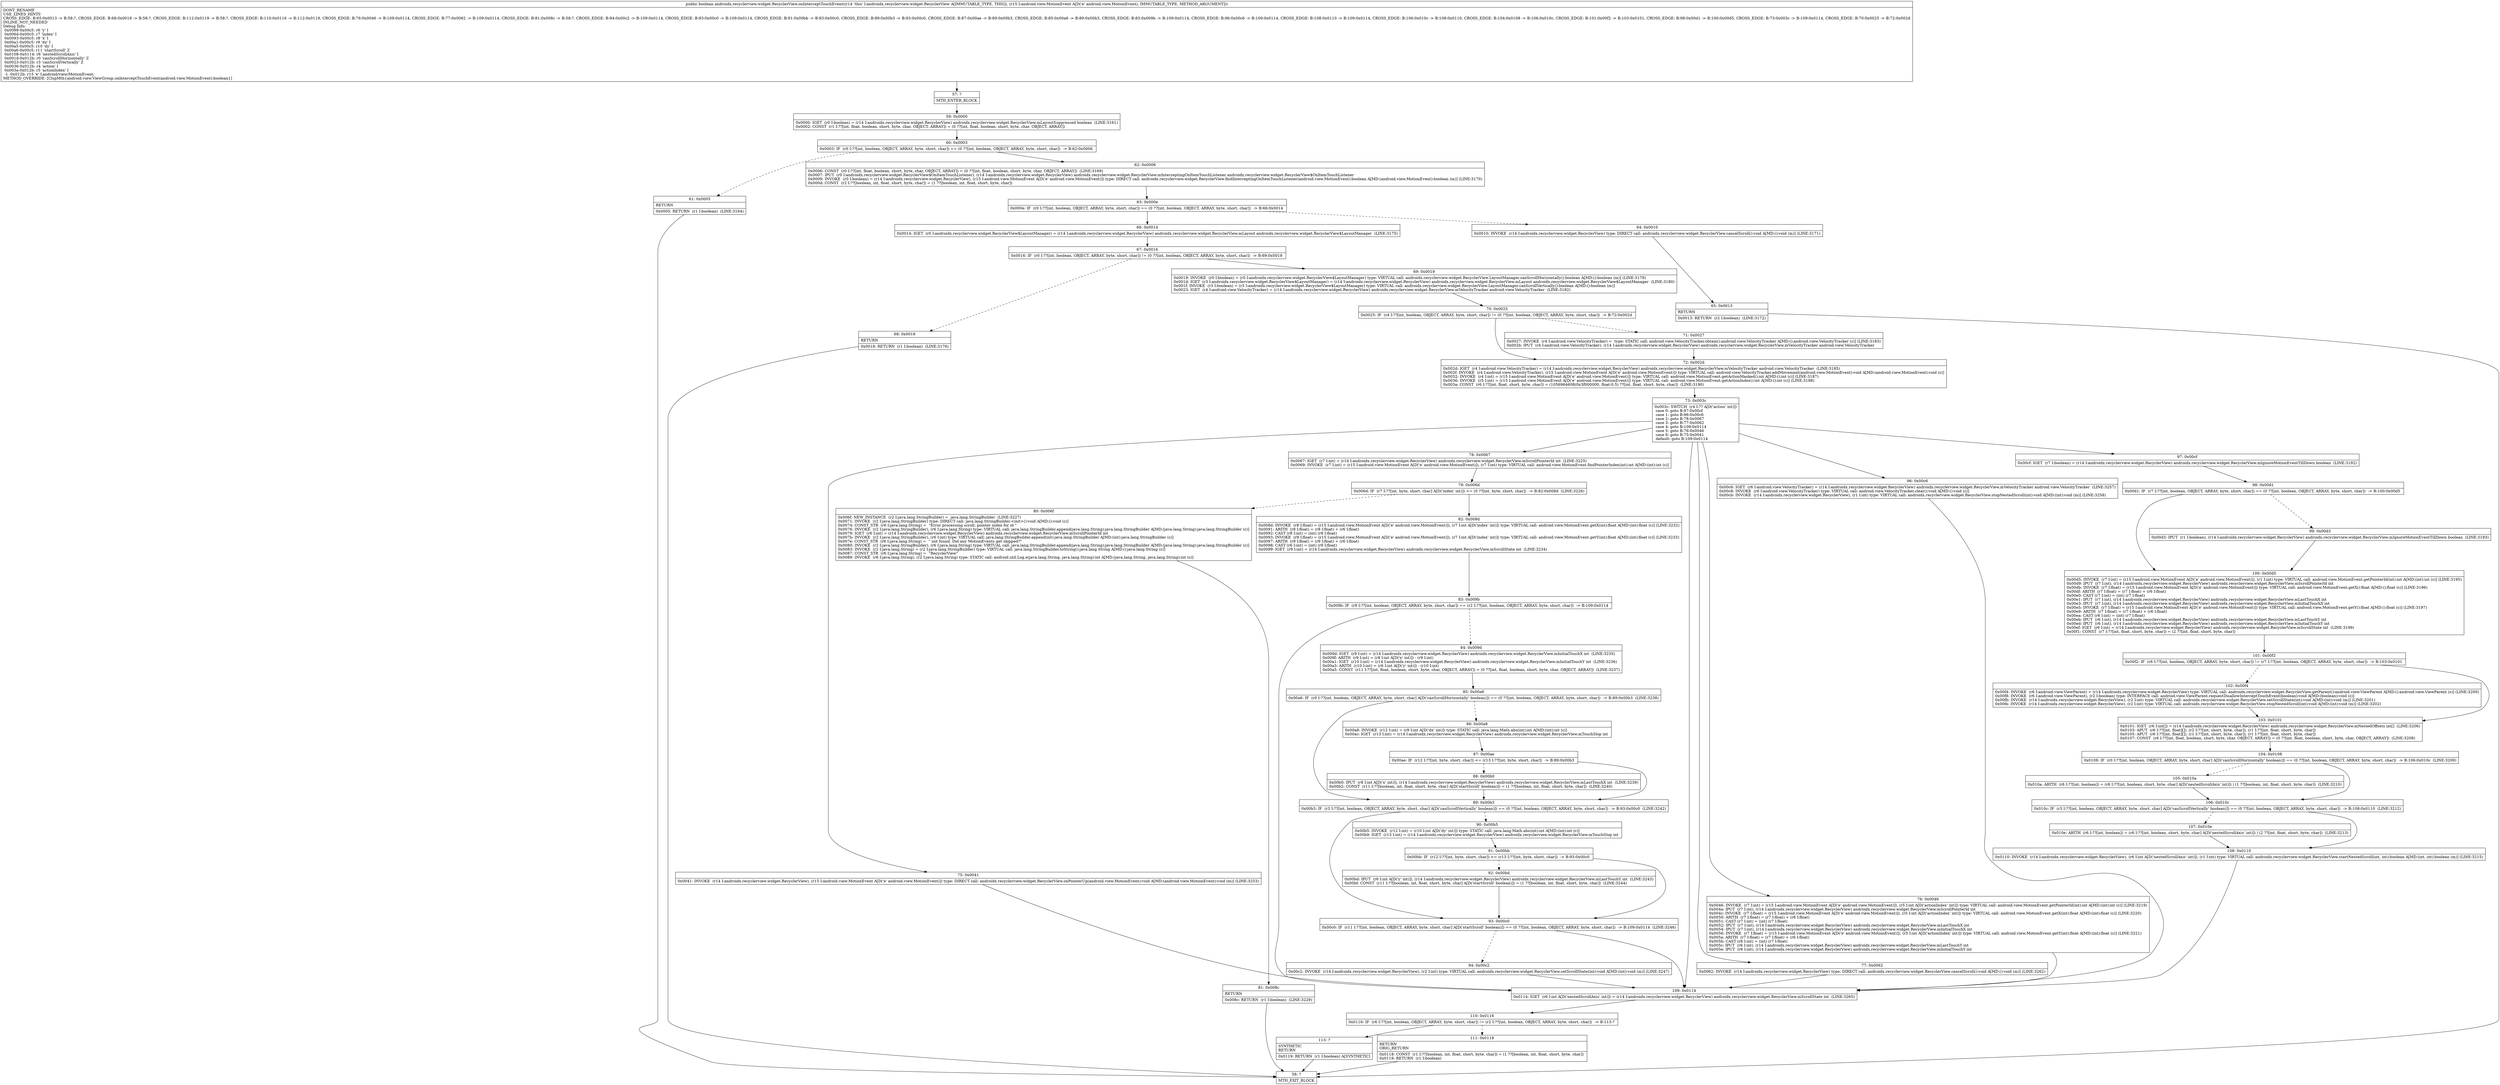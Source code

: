 digraph "CFG forandroidx.recyclerview.widget.RecyclerView.onInterceptTouchEvent(Landroid\/view\/MotionEvent;)Z" {
Node_57 [shape=record,label="{57\:\ ?|MTH_ENTER_BLOCK\l}"];
Node_59 [shape=record,label="{59\:\ 0x0000|0x0000: IGET  (r0 I:boolean) = (r14 I:androidx.recyclerview.widget.RecyclerView) androidx.recyclerview.widget.RecyclerView.mLayoutSuppressed boolean  (LINE:3161)\l0x0002: CONST  (r1 I:??[int, float, boolean, short, byte, char, OBJECT, ARRAY]) = (0 ??[int, float, boolean, short, byte, char, OBJECT, ARRAY]) \l}"];
Node_60 [shape=record,label="{60\:\ 0x0003|0x0003: IF  (r0 I:??[int, boolean, OBJECT, ARRAY, byte, short, char]) == (0 ??[int, boolean, OBJECT, ARRAY, byte, short, char])  \-\> B:62:0x0006 \l}"];
Node_61 [shape=record,label="{61\:\ 0x0005|RETURN\l|0x0005: RETURN  (r1 I:boolean)  (LINE:3164)\l}"];
Node_58 [shape=record,label="{58\:\ ?|MTH_EXIT_BLOCK\l}"];
Node_62 [shape=record,label="{62\:\ 0x0006|0x0006: CONST  (r0 I:??[int, float, boolean, short, byte, char, OBJECT, ARRAY]) = (0 ??[int, float, boolean, short, byte, char, OBJECT, ARRAY])  (LINE:3169)\l0x0007: IPUT  (r0 I:androidx.recyclerview.widget.RecyclerView$OnItemTouchListener), (r14 I:androidx.recyclerview.widget.RecyclerView) androidx.recyclerview.widget.RecyclerView.mInterceptingOnItemTouchListener androidx.recyclerview.widget.RecyclerView$OnItemTouchListener \l0x0009: INVOKE  (r0 I:boolean) = (r14 I:androidx.recyclerview.widget.RecyclerView), (r15 I:android.view.MotionEvent A[D('e' android.view.MotionEvent)]) type: DIRECT call: androidx.recyclerview.widget.RecyclerView.findInterceptingOnItemTouchListener(android.view.MotionEvent):boolean A[MD:(android.view.MotionEvent):boolean (m)] (LINE:3170)\l0x000d: CONST  (r2 I:??[boolean, int, float, short, byte, char]) = (1 ??[boolean, int, float, short, byte, char]) \l}"];
Node_63 [shape=record,label="{63\:\ 0x000e|0x000e: IF  (r0 I:??[int, boolean, OBJECT, ARRAY, byte, short, char]) == (0 ??[int, boolean, OBJECT, ARRAY, byte, short, char])  \-\> B:66:0x0014 \l}"];
Node_64 [shape=record,label="{64\:\ 0x0010|0x0010: INVOKE  (r14 I:androidx.recyclerview.widget.RecyclerView) type: DIRECT call: androidx.recyclerview.widget.RecyclerView.cancelScroll():void A[MD:():void (m)] (LINE:3171)\l}"];
Node_65 [shape=record,label="{65\:\ 0x0013|RETURN\l|0x0013: RETURN  (r2 I:boolean)  (LINE:3172)\l}"];
Node_66 [shape=record,label="{66\:\ 0x0014|0x0014: IGET  (r0 I:androidx.recyclerview.widget.RecyclerView$LayoutManager) = (r14 I:androidx.recyclerview.widget.RecyclerView) androidx.recyclerview.widget.RecyclerView.mLayout androidx.recyclerview.widget.RecyclerView$LayoutManager  (LINE:3175)\l}"];
Node_67 [shape=record,label="{67\:\ 0x0016|0x0016: IF  (r0 I:??[int, boolean, OBJECT, ARRAY, byte, short, char]) != (0 ??[int, boolean, OBJECT, ARRAY, byte, short, char])  \-\> B:69:0x0019 \l}"];
Node_68 [shape=record,label="{68\:\ 0x0018|RETURN\l|0x0018: RETURN  (r1 I:boolean)  (LINE:3176)\l}"];
Node_69 [shape=record,label="{69\:\ 0x0019|0x0019: INVOKE  (r0 I:boolean) = (r0 I:androidx.recyclerview.widget.RecyclerView$LayoutManager) type: VIRTUAL call: androidx.recyclerview.widget.RecyclerView.LayoutManager.canScrollHorizontally():boolean A[MD:():boolean (m)] (LINE:3179)\l0x001d: IGET  (r3 I:androidx.recyclerview.widget.RecyclerView$LayoutManager) = (r14 I:androidx.recyclerview.widget.RecyclerView) androidx.recyclerview.widget.RecyclerView.mLayout androidx.recyclerview.widget.RecyclerView$LayoutManager  (LINE:3180)\l0x001f: INVOKE  (r3 I:boolean) = (r3 I:androidx.recyclerview.widget.RecyclerView$LayoutManager) type: VIRTUAL call: androidx.recyclerview.widget.RecyclerView.LayoutManager.canScrollVertically():boolean A[MD:():boolean (m)]\l0x0023: IGET  (r4 I:android.view.VelocityTracker) = (r14 I:androidx.recyclerview.widget.RecyclerView) androidx.recyclerview.widget.RecyclerView.mVelocityTracker android.view.VelocityTracker  (LINE:3182)\l}"];
Node_70 [shape=record,label="{70\:\ 0x0025|0x0025: IF  (r4 I:??[int, boolean, OBJECT, ARRAY, byte, short, char]) != (0 ??[int, boolean, OBJECT, ARRAY, byte, short, char])  \-\> B:72:0x002d \l}"];
Node_71 [shape=record,label="{71\:\ 0x0027|0x0027: INVOKE  (r4 I:android.view.VelocityTracker) =  type: STATIC call: android.view.VelocityTracker.obtain():android.view.VelocityTracker A[MD:():android.view.VelocityTracker (c)] (LINE:3183)\l0x002b: IPUT  (r4 I:android.view.VelocityTracker), (r14 I:androidx.recyclerview.widget.RecyclerView) androidx.recyclerview.widget.RecyclerView.mVelocityTracker android.view.VelocityTracker \l}"];
Node_72 [shape=record,label="{72\:\ 0x002d|0x002d: IGET  (r4 I:android.view.VelocityTracker) = (r14 I:androidx.recyclerview.widget.RecyclerView) androidx.recyclerview.widget.RecyclerView.mVelocityTracker android.view.VelocityTracker  (LINE:3185)\l0x002f: INVOKE  (r4 I:android.view.VelocityTracker), (r15 I:android.view.MotionEvent A[D('e' android.view.MotionEvent)]) type: VIRTUAL call: android.view.VelocityTracker.addMovement(android.view.MotionEvent):void A[MD:(android.view.MotionEvent):void (c)]\l0x0032: INVOKE  (r4 I:int) = (r15 I:android.view.MotionEvent A[D('e' android.view.MotionEvent)]) type: VIRTUAL call: android.view.MotionEvent.getActionMasked():int A[MD:():int (c)] (LINE:3187)\l0x0036: INVOKE  (r5 I:int) = (r15 I:android.view.MotionEvent A[D('e' android.view.MotionEvent)]) type: VIRTUAL call: android.view.MotionEvent.getActionIndex():int A[MD:():int (c)] (LINE:3188)\l0x003a: CONST  (r6 I:??[int, float, short, byte, char]) = (1056964608(0x3f000000, float:0.5) ??[int, float, short, byte, char])  (LINE:3190)\l}"];
Node_73 [shape=record,label="{73\:\ 0x003c|0x003c: SWITCH  (r4 I:?? A[D('action' int)])\l case 0: goto B:97:0x00cf\l case 1: goto B:96:0x00c6\l case 2: goto B:78:0x0067\l case 3: goto B:77:0x0062\l case 4: goto B:109:0x0114\l case 5: goto B:76:0x0046\l case 6: goto B:75:0x0041\l default: goto B:109:0x0114 \l}"];
Node_75 [shape=record,label="{75\:\ 0x0041|0x0041: INVOKE  (r14 I:androidx.recyclerview.widget.RecyclerView), (r15 I:android.view.MotionEvent A[D('e' android.view.MotionEvent)]) type: DIRECT call: androidx.recyclerview.widget.RecyclerView.onPointerUp(android.view.MotionEvent):void A[MD:(android.view.MotionEvent):void (m)] (LINE:3253)\l}"];
Node_76 [shape=record,label="{76\:\ 0x0046|0x0046: INVOKE  (r7 I:int) = (r15 I:android.view.MotionEvent A[D('e' android.view.MotionEvent)]), (r5 I:int A[D('actionIndex' int)]) type: VIRTUAL call: android.view.MotionEvent.getPointerId(int):int A[MD:(int):int (c)] (LINE:3219)\l0x004a: IPUT  (r7 I:int), (r14 I:androidx.recyclerview.widget.RecyclerView) androidx.recyclerview.widget.RecyclerView.mScrollPointerId int \l0x004c: INVOKE  (r7 I:float) = (r15 I:android.view.MotionEvent A[D('e' android.view.MotionEvent)]), (r5 I:int A[D('actionIndex' int)]) type: VIRTUAL call: android.view.MotionEvent.getX(int):float A[MD:(int):float (c)] (LINE:3220)\l0x0050: ARITH  (r7 I:float) = (r7 I:float) + (r6 I:float) \l0x0051: CAST (r7 I:int) = (int) (r7 I:float) \l0x0052: IPUT  (r7 I:int), (r14 I:androidx.recyclerview.widget.RecyclerView) androidx.recyclerview.widget.RecyclerView.mLastTouchX int \l0x0054: IPUT  (r7 I:int), (r14 I:androidx.recyclerview.widget.RecyclerView) androidx.recyclerview.widget.RecyclerView.mInitialTouchX int \l0x0056: INVOKE  (r7 I:float) = (r15 I:android.view.MotionEvent A[D('e' android.view.MotionEvent)]), (r5 I:int A[D('actionIndex' int)]) type: VIRTUAL call: android.view.MotionEvent.getY(int):float A[MD:(int):float (c)] (LINE:3221)\l0x005a: ARITH  (r7 I:float) = (r7 I:float) + (r6 I:float) \l0x005b: CAST (r6 I:int) = (int) (r7 I:float) \l0x005c: IPUT  (r6 I:int), (r14 I:androidx.recyclerview.widget.RecyclerView) androidx.recyclerview.widget.RecyclerView.mLastTouchY int \l0x005e: IPUT  (r6 I:int), (r14 I:androidx.recyclerview.widget.RecyclerView) androidx.recyclerview.widget.RecyclerView.mInitialTouchY int \l}"];
Node_77 [shape=record,label="{77\:\ 0x0062|0x0062: INVOKE  (r14 I:androidx.recyclerview.widget.RecyclerView) type: DIRECT call: androidx.recyclerview.widget.RecyclerView.cancelScroll():void A[MD:():void (m)] (LINE:3262)\l}"];
Node_78 [shape=record,label="{78\:\ 0x0067|0x0067: IGET  (r7 I:int) = (r14 I:androidx.recyclerview.widget.RecyclerView) androidx.recyclerview.widget.RecyclerView.mScrollPointerId int  (LINE:3225)\l0x0069: INVOKE  (r7 I:int) = (r15 I:android.view.MotionEvent A[D('e' android.view.MotionEvent)]), (r7 I:int) type: VIRTUAL call: android.view.MotionEvent.findPointerIndex(int):int A[MD:(int):int (c)]\l}"];
Node_79 [shape=record,label="{79\:\ 0x006d|0x006d: IF  (r7 I:??[int, byte, short, char] A[D('index' int)]) \>= (0 ??[int, byte, short, char])  \-\> B:82:0x008d  (LINE:3226)\l}"];
Node_80 [shape=record,label="{80\:\ 0x006f|0x006f: NEW_INSTANCE  (r2 I:java.lang.StringBuilder) =  java.lang.StringBuilder  (LINE:3227)\l0x0071: INVOKE  (r2 I:java.lang.StringBuilder) type: DIRECT call: java.lang.StringBuilder.\<init\>():void A[MD:():void (c)]\l0x0074: CONST_STR  (r6 I:java.lang.String) =  \"Error processing scroll; pointer index for id \" \l0x0076: INVOKE  (r2 I:java.lang.StringBuilder), (r6 I:java.lang.String) type: VIRTUAL call: java.lang.StringBuilder.append(java.lang.String):java.lang.StringBuilder A[MD:(java.lang.String):java.lang.StringBuilder (c)]\l0x0079: IGET  (r6 I:int) = (r14 I:androidx.recyclerview.widget.RecyclerView) androidx.recyclerview.widget.RecyclerView.mScrollPointerId int \l0x007b: INVOKE  (r2 I:java.lang.StringBuilder), (r6 I:int) type: VIRTUAL call: java.lang.StringBuilder.append(int):java.lang.StringBuilder A[MD:(int):java.lang.StringBuilder (c)]\l0x007e: CONST_STR  (r6 I:java.lang.String) =  \" not found. Did any MotionEvents get skipped?\" \l0x0080: INVOKE  (r2 I:java.lang.StringBuilder), (r6 I:java.lang.String) type: VIRTUAL call: java.lang.StringBuilder.append(java.lang.String):java.lang.StringBuilder A[MD:(java.lang.String):java.lang.StringBuilder (c)]\l0x0083: INVOKE  (r2 I:java.lang.String) = (r2 I:java.lang.StringBuilder) type: VIRTUAL call: java.lang.StringBuilder.toString():java.lang.String A[MD:():java.lang.String (c)]\l0x0087: CONST_STR  (r6 I:java.lang.String) =  \"RecyclerView\" \l0x0089: INVOKE  (r6 I:java.lang.String), (r2 I:java.lang.String) type: STATIC call: android.util.Log.e(java.lang.String, java.lang.String):int A[MD:(java.lang.String, java.lang.String):int (c)]\l}"];
Node_81 [shape=record,label="{81\:\ 0x008c|RETURN\l|0x008c: RETURN  (r1 I:boolean)  (LINE:3229)\l}"];
Node_82 [shape=record,label="{82\:\ 0x008d|0x008d: INVOKE  (r8 I:float) = (r15 I:android.view.MotionEvent A[D('e' android.view.MotionEvent)]), (r7 I:int A[D('index' int)]) type: VIRTUAL call: android.view.MotionEvent.getX(int):float A[MD:(int):float (c)] (LINE:3232)\l0x0091: ARITH  (r8 I:float) = (r8 I:float) + (r6 I:float) \l0x0092: CAST (r8 I:int) = (int) (r8 I:float) \l0x0093: INVOKE  (r9 I:float) = (r15 I:android.view.MotionEvent A[D('e' android.view.MotionEvent)]), (r7 I:int A[D('index' int)]) type: VIRTUAL call: android.view.MotionEvent.getY(int):float A[MD:(int):float (c)] (LINE:3233)\l0x0097: ARITH  (r9 I:float) = (r9 I:float) + (r6 I:float) \l0x0098: CAST (r6 I:int) = (int) (r9 I:float) \l0x0099: IGET  (r9 I:int) = (r14 I:androidx.recyclerview.widget.RecyclerView) androidx.recyclerview.widget.RecyclerView.mScrollState int  (LINE:3234)\l}"];
Node_83 [shape=record,label="{83\:\ 0x009b|0x009b: IF  (r9 I:??[int, boolean, OBJECT, ARRAY, byte, short, char]) == (r2 I:??[int, boolean, OBJECT, ARRAY, byte, short, char])  \-\> B:109:0x0114 \l}"];
Node_84 [shape=record,label="{84\:\ 0x009d|0x009d: IGET  (r9 I:int) = (r14 I:androidx.recyclerview.widget.RecyclerView) androidx.recyclerview.widget.RecyclerView.mInitialTouchX int  (LINE:3235)\l0x009f: ARITH  (r9 I:int) = (r8 I:int A[D('x' int)]) \- (r9 I:int) \l0x00a1: IGET  (r10 I:int) = (r14 I:androidx.recyclerview.widget.RecyclerView) androidx.recyclerview.widget.RecyclerView.mInitialTouchY int  (LINE:3236)\l0x00a3: ARITH  (r10 I:int) = (r6 I:int A[D('y' int)]) \- (r10 I:int) \l0x00a5: CONST  (r11 I:??[int, float, boolean, short, byte, char, OBJECT, ARRAY]) = (0 ??[int, float, boolean, short, byte, char, OBJECT, ARRAY])  (LINE:3237)\l}"];
Node_85 [shape=record,label="{85\:\ 0x00a6|0x00a6: IF  (r0 I:??[int, boolean, OBJECT, ARRAY, byte, short, char] A[D('canScrollHorizontally' boolean)]) == (0 ??[int, boolean, OBJECT, ARRAY, byte, short, char])  \-\> B:89:0x00b3  (LINE:3238)\l}"];
Node_86 [shape=record,label="{86\:\ 0x00a8|0x00a8: INVOKE  (r12 I:int) = (r9 I:int A[D('dx' int)]) type: STATIC call: java.lang.Math.abs(int):int A[MD:(int):int (c)]\l0x00ac: IGET  (r13 I:int) = (r14 I:androidx.recyclerview.widget.RecyclerView) androidx.recyclerview.widget.RecyclerView.mTouchSlop int \l}"];
Node_87 [shape=record,label="{87\:\ 0x00ae|0x00ae: IF  (r12 I:??[int, byte, short, char]) \<= (r13 I:??[int, byte, short, char])  \-\> B:89:0x00b3 \l}"];
Node_88 [shape=record,label="{88\:\ 0x00b0|0x00b0: IPUT  (r8 I:int A[D('x' int)]), (r14 I:androidx.recyclerview.widget.RecyclerView) androidx.recyclerview.widget.RecyclerView.mLastTouchX int  (LINE:3239)\l0x00b2: CONST  (r11 I:??[boolean, int, float, short, byte, char] A[D('startScroll' boolean)]) = (1 ??[boolean, int, float, short, byte, char])  (LINE:3240)\l}"];
Node_89 [shape=record,label="{89\:\ 0x00b3|0x00b3: IF  (r3 I:??[int, boolean, OBJECT, ARRAY, byte, short, char] A[D('canScrollVertically' boolean)]) == (0 ??[int, boolean, OBJECT, ARRAY, byte, short, char])  \-\> B:93:0x00c0  (LINE:3242)\l}"];
Node_90 [shape=record,label="{90\:\ 0x00b5|0x00b5: INVOKE  (r12 I:int) = (r10 I:int A[D('dy' int)]) type: STATIC call: java.lang.Math.abs(int):int A[MD:(int):int (c)]\l0x00b9: IGET  (r13 I:int) = (r14 I:androidx.recyclerview.widget.RecyclerView) androidx.recyclerview.widget.RecyclerView.mTouchSlop int \l}"];
Node_91 [shape=record,label="{91\:\ 0x00bb|0x00bb: IF  (r12 I:??[int, byte, short, char]) \<= (r13 I:??[int, byte, short, char])  \-\> B:93:0x00c0 \l}"];
Node_92 [shape=record,label="{92\:\ 0x00bd|0x00bd: IPUT  (r6 I:int A[D('y' int)]), (r14 I:androidx.recyclerview.widget.RecyclerView) androidx.recyclerview.widget.RecyclerView.mLastTouchY int  (LINE:3243)\l0x00bf: CONST  (r11 I:??[boolean, int, float, short, byte, char] A[D('startScroll' boolean)]) = (1 ??[boolean, int, float, short, byte, char])  (LINE:3244)\l}"];
Node_93 [shape=record,label="{93\:\ 0x00c0|0x00c0: IF  (r11 I:??[int, boolean, OBJECT, ARRAY, byte, short, char] A[D('startScroll' boolean)]) == (0 ??[int, boolean, OBJECT, ARRAY, byte, short, char])  \-\> B:109:0x0114  (LINE:3246)\l}"];
Node_94 [shape=record,label="{94\:\ 0x00c2|0x00c2: INVOKE  (r14 I:androidx.recyclerview.widget.RecyclerView), (r2 I:int) type: VIRTUAL call: androidx.recyclerview.widget.RecyclerView.setScrollState(int):void A[MD:(int):void (m)] (LINE:3247)\l}"];
Node_96 [shape=record,label="{96\:\ 0x00c6|0x00c6: IGET  (r6 I:android.view.VelocityTracker) = (r14 I:androidx.recyclerview.widget.RecyclerView) androidx.recyclerview.widget.RecyclerView.mVelocityTracker android.view.VelocityTracker  (LINE:3257)\l0x00c8: INVOKE  (r6 I:android.view.VelocityTracker) type: VIRTUAL call: android.view.VelocityTracker.clear():void A[MD:():void (c)]\l0x00cb: INVOKE  (r14 I:androidx.recyclerview.widget.RecyclerView), (r1 I:int) type: VIRTUAL call: androidx.recyclerview.widget.RecyclerView.stopNestedScroll(int):void A[MD:(int):void (m)] (LINE:3258)\l}"];
Node_97 [shape=record,label="{97\:\ 0x00cf|0x00cf: IGET  (r7 I:boolean) = (r14 I:androidx.recyclerview.widget.RecyclerView) androidx.recyclerview.widget.RecyclerView.mIgnoreMotionEventTillDown boolean  (LINE:3192)\l}"];
Node_98 [shape=record,label="{98\:\ 0x00d1|0x00d1: IF  (r7 I:??[int, boolean, OBJECT, ARRAY, byte, short, char]) == (0 ??[int, boolean, OBJECT, ARRAY, byte, short, char])  \-\> B:100:0x00d5 \l}"];
Node_99 [shape=record,label="{99\:\ 0x00d3|0x00d3: IPUT  (r1 I:boolean), (r14 I:androidx.recyclerview.widget.RecyclerView) androidx.recyclerview.widget.RecyclerView.mIgnoreMotionEventTillDown boolean  (LINE:3193)\l}"];
Node_100 [shape=record,label="{100\:\ 0x00d5|0x00d5: INVOKE  (r7 I:int) = (r15 I:android.view.MotionEvent A[D('e' android.view.MotionEvent)]), (r1 I:int) type: VIRTUAL call: android.view.MotionEvent.getPointerId(int):int A[MD:(int):int (c)] (LINE:3195)\l0x00d9: IPUT  (r7 I:int), (r14 I:androidx.recyclerview.widget.RecyclerView) androidx.recyclerview.widget.RecyclerView.mScrollPointerId int \l0x00db: INVOKE  (r7 I:float) = (r15 I:android.view.MotionEvent A[D('e' android.view.MotionEvent)]) type: VIRTUAL call: android.view.MotionEvent.getX():float A[MD:():float (c)] (LINE:3196)\l0x00df: ARITH  (r7 I:float) = (r7 I:float) + (r6 I:float) \l0x00e0: CAST (r7 I:int) = (int) (r7 I:float) \l0x00e1: IPUT  (r7 I:int), (r14 I:androidx.recyclerview.widget.RecyclerView) androidx.recyclerview.widget.RecyclerView.mLastTouchX int \l0x00e3: IPUT  (r7 I:int), (r14 I:androidx.recyclerview.widget.RecyclerView) androidx.recyclerview.widget.RecyclerView.mInitialTouchX int \l0x00e5: INVOKE  (r7 I:float) = (r15 I:android.view.MotionEvent A[D('e' android.view.MotionEvent)]) type: VIRTUAL call: android.view.MotionEvent.getY():float A[MD:():float (c)] (LINE:3197)\l0x00e9: ARITH  (r7 I:float) = (r7 I:float) + (r6 I:float) \l0x00ea: CAST (r6 I:int) = (int) (r7 I:float) \l0x00eb: IPUT  (r6 I:int), (r14 I:androidx.recyclerview.widget.RecyclerView) androidx.recyclerview.widget.RecyclerView.mLastTouchY int \l0x00ed: IPUT  (r6 I:int), (r14 I:androidx.recyclerview.widget.RecyclerView) androidx.recyclerview.widget.RecyclerView.mInitialTouchY int \l0x00ef: IGET  (r6 I:int) = (r14 I:androidx.recyclerview.widget.RecyclerView) androidx.recyclerview.widget.RecyclerView.mScrollState int  (LINE:3199)\l0x00f1: CONST  (r7 I:??[int, float, short, byte, char]) = (2 ??[int, float, short, byte, char]) \l}"];
Node_101 [shape=record,label="{101\:\ 0x00f2|0x00f2: IF  (r6 I:??[int, boolean, OBJECT, ARRAY, byte, short, char]) != (r7 I:??[int, boolean, OBJECT, ARRAY, byte, short, char])  \-\> B:103:0x0101 \l}"];
Node_102 [shape=record,label="{102\:\ 0x00f4|0x00f4: INVOKE  (r6 I:android.view.ViewParent) = (r14 I:androidx.recyclerview.widget.RecyclerView) type: VIRTUAL call: androidx.recyclerview.widget.RecyclerView.getParent():android.view.ViewParent A[MD:():android.view.ViewParent (s)] (LINE:3200)\l0x00f8: INVOKE  (r6 I:android.view.ViewParent), (r2 I:boolean) type: INTERFACE call: android.view.ViewParent.requestDisallowInterceptTouchEvent(boolean):void A[MD:(boolean):void (c)]\l0x00fb: INVOKE  (r14 I:androidx.recyclerview.widget.RecyclerView), (r2 I:int) type: VIRTUAL call: androidx.recyclerview.widget.RecyclerView.setScrollState(int):void A[MD:(int):void (m)] (LINE:3201)\l0x00fe: INVOKE  (r14 I:androidx.recyclerview.widget.RecyclerView), (r2 I:int) type: VIRTUAL call: androidx.recyclerview.widget.RecyclerView.stopNestedScroll(int):void A[MD:(int):void (m)] (LINE:3202)\l}"];
Node_103 [shape=record,label="{103\:\ 0x0101|0x0101: IGET  (r6 I:int[]) = (r14 I:androidx.recyclerview.widget.RecyclerView) androidx.recyclerview.widget.RecyclerView.mNestedOffsets int[]  (LINE:3206)\l0x0103: APUT  (r6 I:??[int, float][]), (r2 I:??[int, short, byte, char]), (r1 I:??[int, float, short, byte, char]) \l0x0105: APUT  (r6 I:??[int, float][]), (r1 I:??[int, short, byte, char]), (r1 I:??[int, float, short, byte, char]) \l0x0107: CONST  (r6 I:??[int, float, boolean, short, byte, char, OBJECT, ARRAY]) = (0 ??[int, float, boolean, short, byte, char, OBJECT, ARRAY])  (LINE:3208)\l}"];
Node_104 [shape=record,label="{104\:\ 0x0108|0x0108: IF  (r0 I:??[int, boolean, OBJECT, ARRAY, byte, short, char] A[D('canScrollHorizontally' boolean)]) == (0 ??[int, boolean, OBJECT, ARRAY, byte, short, char])  \-\> B:106:0x010c  (LINE:3209)\l}"];
Node_105 [shape=record,label="{105\:\ 0x010a|0x010a: ARITH  (r6 I:??[int, boolean]) = (r6 I:??[int, boolean, short, byte, char] A[D('nestedScrollAxis' int)]) \| (1 ??[boolean, int, float, short, byte, char])  (LINE:3210)\l}"];
Node_106 [shape=record,label="{106\:\ 0x010c|0x010c: IF  (r3 I:??[int, boolean, OBJECT, ARRAY, byte, short, char] A[D('canScrollVertically' boolean)]) == (0 ??[int, boolean, OBJECT, ARRAY, byte, short, char])  \-\> B:108:0x0110  (LINE:3212)\l}"];
Node_107 [shape=record,label="{107\:\ 0x010e|0x010e: ARITH  (r6 I:??[int, boolean]) = (r6 I:??[int, boolean, short, byte, char] A[D('nestedScrollAxis' int)]) \| (2 ??[int, float, short, byte, char])  (LINE:3213)\l}"];
Node_108 [shape=record,label="{108\:\ 0x0110|0x0110: INVOKE  (r14 I:androidx.recyclerview.widget.RecyclerView), (r6 I:int A[D('nestedScrollAxis' int)]), (r1 I:int) type: VIRTUAL call: androidx.recyclerview.widget.RecyclerView.startNestedScroll(int, int):boolean A[MD:(int, int):boolean (m)] (LINE:3215)\l}"];
Node_109 [shape=record,label="{109\:\ 0x0114|0x0114: IGET  (r6 I:int A[D('nestedScrollAxis' int)]) = (r14 I:androidx.recyclerview.widget.RecyclerView) androidx.recyclerview.widget.RecyclerView.mScrollState int  (LINE:3265)\l}"];
Node_110 [shape=record,label="{110\:\ 0x0116|0x0116: IF  (r6 I:??[int, boolean, OBJECT, ARRAY, byte, short, char]) != (r2 I:??[int, boolean, OBJECT, ARRAY, byte, short, char])  \-\> B:113:? \l}"];
Node_111 [shape=record,label="{111\:\ 0x0118|RETURN\lORIG_RETURN\l|0x0118: CONST  (r1 I:??[boolean, int, float, short, byte, char]) = (1 ??[boolean, int, float, short, byte, char]) \l0x0119: RETURN  (r1 I:boolean) \l}"];
Node_113 [shape=record,label="{113\:\ ?|SYNTHETIC\lRETURN\l|0x0119: RETURN  (r1 I:boolean) A[SYNTHETIC]\l}"];
MethodNode[shape=record,label="{public boolean androidx.recyclerview.widget.RecyclerView.onInterceptTouchEvent((r14 'this' I:androidx.recyclerview.widget.RecyclerView A[IMMUTABLE_TYPE, THIS]), (r15 I:android.view.MotionEvent A[D('e' android.view.MotionEvent), IMMUTABLE_TYPE, METHOD_ARGUMENT]))  | DONT_RENAME\lUSE_LINES_HINTS\lCROSS_EDGE: B:65:0x0013 \-\> B:58:?, CROSS_EDGE: B:68:0x0018 \-\> B:58:?, CROSS_EDGE: B:112:0x0119 \-\> B:58:?, CROSS_EDGE: B:110:0x0116 \-\> B:112:0x0119, CROSS_EDGE: B:76:0x0046 \-\> B:109:0x0114, CROSS_EDGE: B:77:0x0062 \-\> B:109:0x0114, CROSS_EDGE: B:81:0x008c \-\> B:58:?, CROSS_EDGE: B:94:0x00c2 \-\> B:109:0x0114, CROSS_EDGE: B:93:0x00c0 \-\> B:109:0x0114, CROSS_EDGE: B:91:0x00bb \-\> B:93:0x00c0, CROSS_EDGE: B:89:0x00b3 \-\> B:93:0x00c0, CROSS_EDGE: B:87:0x00ae \-\> B:89:0x00b3, CROSS_EDGE: B:85:0x00a6 \-\> B:89:0x00b3, CROSS_EDGE: B:83:0x009b \-\> B:109:0x0114, CROSS_EDGE: B:96:0x00c6 \-\> B:109:0x0114, CROSS_EDGE: B:108:0x0110 \-\> B:109:0x0114, CROSS_EDGE: B:106:0x010c \-\> B:108:0x0110, CROSS_EDGE: B:104:0x0108 \-\> B:106:0x010c, CROSS_EDGE: B:101:0x00f2 \-\> B:103:0x0101, CROSS_EDGE: B:98:0x00d1 \-\> B:100:0x00d5, CROSS_EDGE: B:73:0x003c \-\> B:109:0x0114, CROSS_EDGE: B:70:0x0025 \-\> B:72:0x002d\lINLINE_NOT_NEEDED\lDebug Info:\l  0x0099\-0x00c5: r6 'y' I\l  0x006d\-0x00c5: r7 'index' I\l  0x0093\-0x00c5: r8 'x' I\l  0x00a1\-0x00c5: r9 'dx' I\l  0x00a5\-0x00c5: r10 'dy' I\l  0x00a6\-0x00c5: r11 'startScroll' Z\l  0x0108\-0x0114: r6 'nestedScrollAxis' I\l  0x001d\-0x012b: r0 'canScrollHorizontally' Z\l  0x0023\-0x012b: r3 'canScrollVertically' Z\l  0x0036\-0x012b: r4 'action' I\l  0x003a\-0x012b: r5 'actionIndex' I\l  \-1 \-0x012b: r15 'e' Landroid\/view\/MotionEvent;\lMETHOD_OVERRIDE: [ClspMth\{android.view.ViewGroup.onInterceptTouchEvent(android.view.MotionEvent):boolean\}]\l}"];
MethodNode -> Node_57;Node_57 -> Node_59;
Node_59 -> Node_60;
Node_60 -> Node_61[style=dashed];
Node_60 -> Node_62;
Node_61 -> Node_58;
Node_62 -> Node_63;
Node_63 -> Node_64[style=dashed];
Node_63 -> Node_66;
Node_64 -> Node_65;
Node_65 -> Node_58;
Node_66 -> Node_67;
Node_67 -> Node_68[style=dashed];
Node_67 -> Node_69;
Node_68 -> Node_58;
Node_69 -> Node_70;
Node_70 -> Node_71[style=dashed];
Node_70 -> Node_72;
Node_71 -> Node_72;
Node_72 -> Node_73;
Node_73 -> Node_75;
Node_73 -> Node_76;
Node_73 -> Node_77;
Node_73 -> Node_78;
Node_73 -> Node_96;
Node_73 -> Node_97;
Node_73 -> Node_109;
Node_75 -> Node_109;
Node_76 -> Node_109;
Node_77 -> Node_109;
Node_78 -> Node_79;
Node_79 -> Node_80[style=dashed];
Node_79 -> Node_82;
Node_80 -> Node_81;
Node_81 -> Node_58;
Node_82 -> Node_83;
Node_83 -> Node_84[style=dashed];
Node_83 -> Node_109;
Node_84 -> Node_85;
Node_85 -> Node_86[style=dashed];
Node_85 -> Node_89;
Node_86 -> Node_87;
Node_87 -> Node_88[style=dashed];
Node_87 -> Node_89;
Node_88 -> Node_89;
Node_89 -> Node_90[style=dashed];
Node_89 -> Node_93;
Node_90 -> Node_91;
Node_91 -> Node_92[style=dashed];
Node_91 -> Node_93;
Node_92 -> Node_93;
Node_93 -> Node_94[style=dashed];
Node_93 -> Node_109;
Node_94 -> Node_109;
Node_96 -> Node_109;
Node_97 -> Node_98;
Node_98 -> Node_99[style=dashed];
Node_98 -> Node_100;
Node_99 -> Node_100;
Node_100 -> Node_101;
Node_101 -> Node_102[style=dashed];
Node_101 -> Node_103;
Node_102 -> Node_103;
Node_103 -> Node_104;
Node_104 -> Node_105[style=dashed];
Node_104 -> Node_106;
Node_105 -> Node_106;
Node_106 -> Node_107[style=dashed];
Node_106 -> Node_108;
Node_107 -> Node_108;
Node_108 -> Node_109;
Node_109 -> Node_110;
Node_110 -> Node_111[style=dashed];
Node_110 -> Node_113;
Node_111 -> Node_58;
Node_113 -> Node_58;
}

